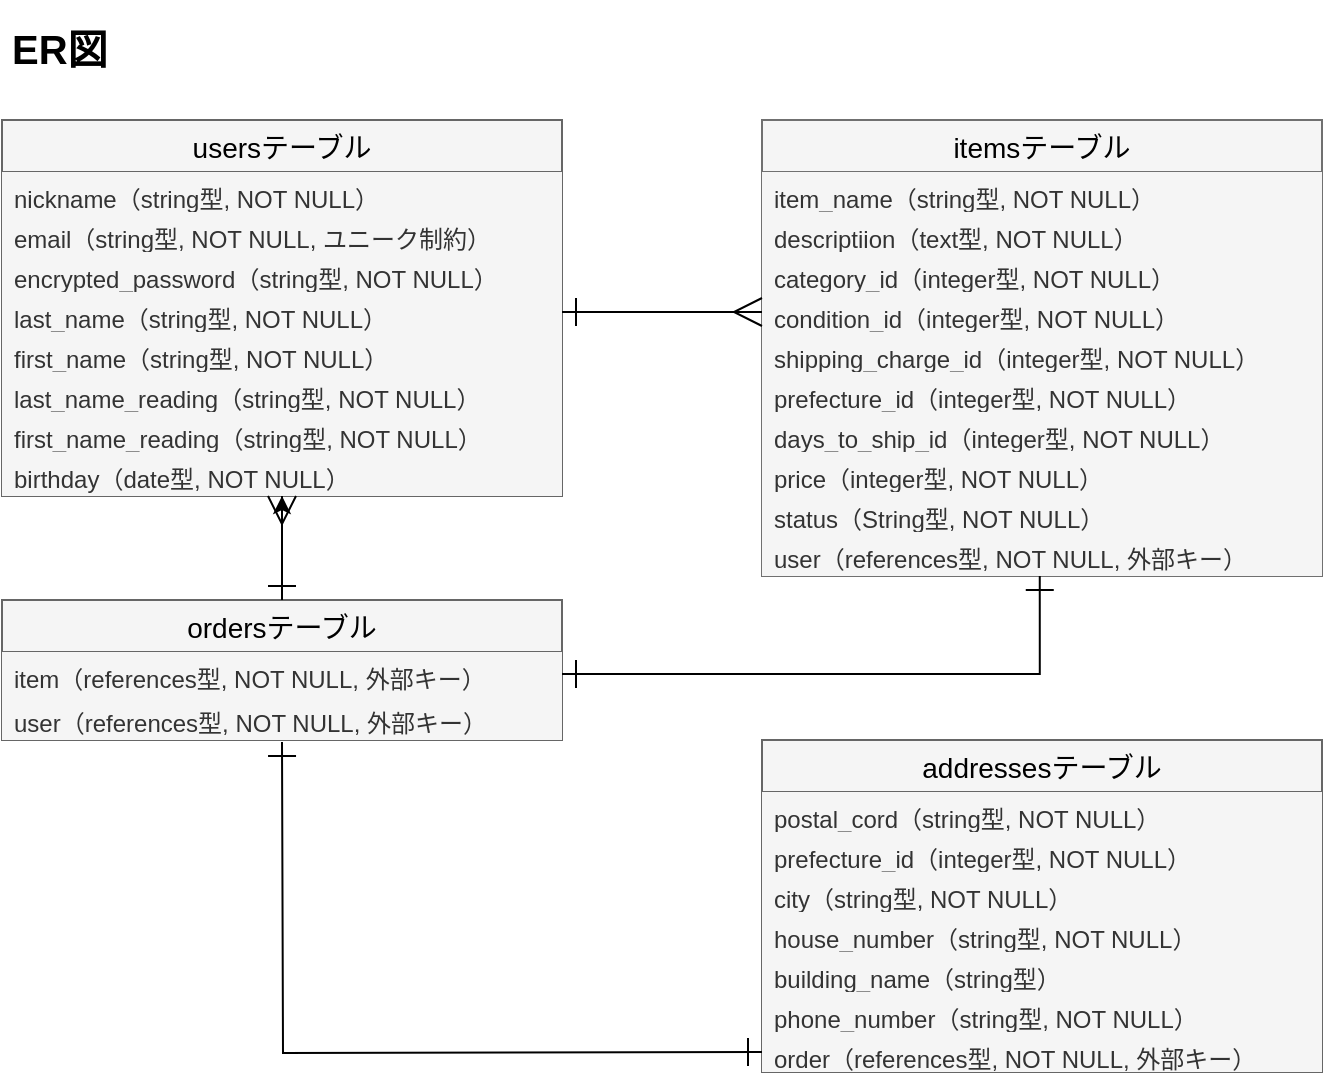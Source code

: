 <mxfile>
    <diagram id="tH3QtPESITv4nf-r_HtU" name="ページ1">
        <mxGraphModel dx="669" dy="546" grid="0" gridSize="10" guides="1" tooltips="1" connect="1" arrows="1" fold="1" page="1" pageScale="1" pageWidth="827" pageHeight="1169" background="#FFFFFF" math="0" shadow="0">
            <root>
                <mxCell id="0"/>
                <mxCell id="1" parent="0"/>
                <mxCell id="2" value="itemsテーブル" style="swimlane;fontStyle=0;childLayout=stackLayout;horizontal=1;startSize=26;horizontalStack=0;resizeParent=1;resizeParentMax=0;resizeLast=0;collapsible=1;marginBottom=0;align=center;fontSize=14;fillColor=#f5f5f5;strokeColor=#707070;fontColor=#000000;" parent="1" vertex="1">
                    <mxGeometry x="480" y="120" width="280" height="228" as="geometry">
                        <mxRectangle x="100" y="230" width="70" height="26" as="alternateBounds"/>
                    </mxGeometry>
                </mxCell>
                <mxCell id="3" value="item_name（string型, NOT NULL）" style="text;fillColor=#f5f5f5;spacingLeft=4;spacingRight=4;overflow=hidden;rotatable=0;points=[[0,0.5],[1,0.5]];portConstraint=eastwest;fontSize=12;fontColor=#333333;" parent="2" vertex="1">
                    <mxGeometry y="26" width="280" height="20" as="geometry"/>
                </mxCell>
                <mxCell id="4" value="descriptiion（text型, NOT NULL）" style="text;fillColor=#f5f5f5;spacingLeft=4;spacingRight=4;overflow=hidden;rotatable=0;points=[[0,0.5],[1,0.5]];portConstraint=eastwest;fontSize=12;fontColor=#333333;" parent="2" vertex="1">
                    <mxGeometry y="46" width="280" height="20" as="geometry"/>
                </mxCell>
                <mxCell id="5" value="category_id（integer型, NOT NULL）" style="text;spacingLeft=4;spacingRight=4;overflow=hidden;rotatable=0;points=[[0,0.5],[1,0.5]];portConstraint=eastwest;fontSize=12;fillColor=#f5f5f5;fontColor=#333333;" parent="2" vertex="1">
                    <mxGeometry y="66" width="280" height="20" as="geometry"/>
                </mxCell>
                <mxCell id="18" value="condition_id（integer型, NOT NULL）" style="text;spacingLeft=4;spacingRight=4;overflow=hidden;rotatable=0;points=[[0,0.5],[1,0.5]];portConstraint=eastwest;fontSize=12;fillColor=#f5f5f5;fontColor=#333333;" parent="2" vertex="1">
                    <mxGeometry y="86" width="280" height="20" as="geometry"/>
                </mxCell>
                <mxCell id="19" value="shipping_charge_id（integer型, NOT NULL）" style="text;fillColor=#f5f5f5;spacingLeft=4;spacingRight=4;overflow=hidden;rotatable=0;points=[[0,0.5],[1,0.5]];portConstraint=eastwest;fontSize=12;fontColor=#333333;" parent="2" vertex="1">
                    <mxGeometry y="106" width="280" height="20" as="geometry"/>
                </mxCell>
                <mxCell id="20" value="prefecture_id（integer型, NOT NULL）" style="text;fillColor=#f5f5f5;spacingLeft=4;spacingRight=4;overflow=hidden;rotatable=0;points=[[0,0.5],[1,0.5]];portConstraint=eastwest;fontSize=12;fontColor=#333333;" parent="2" vertex="1">
                    <mxGeometry y="126" width="280" height="20" as="geometry"/>
                </mxCell>
                <mxCell id="21" value="days_to_ship_id（integer型, NOT NULL）" style="text;fillColor=#f5f5f5;spacingLeft=4;spacingRight=4;overflow=hidden;rotatable=0;points=[[0,0.5],[1,0.5]];portConstraint=eastwest;fontSize=12;fontColor=#333333;" parent="2" vertex="1">
                    <mxGeometry y="146" width="280" height="20" as="geometry"/>
                </mxCell>
                <mxCell id="22" value="price（integer型, NOT NULL）" style="text;fillColor=#f5f5f5;spacingLeft=4;spacingRight=4;overflow=hidden;rotatable=0;points=[[0,0.5],[1,0.5]];portConstraint=eastwest;fontSize=12;fontColor=#333333;" parent="2" vertex="1">
                    <mxGeometry y="166" width="280" height="20" as="geometry"/>
                </mxCell>
                <mxCell id="33" value="status（String型, NOT NULL）" style="text;fillColor=#f5f5f5;spacingLeft=4;spacingRight=4;overflow=hidden;rotatable=0;points=[[0,0.5],[1,0.5]];portConstraint=eastwest;fontSize=12;fontColor=#333333;" parent="2" vertex="1">
                    <mxGeometry y="186" width="280" height="20" as="geometry"/>
                </mxCell>
                <mxCell id="32" value="user（references型, NOT NULL, 外部キー）" style="text;fillColor=#f5f5f5;spacingLeft=4;spacingRight=4;overflow=hidden;rotatable=0;points=[[0,0.5],[1,0.5]];portConstraint=eastwest;fontSize=12;fontColor=#333333;" parent="2" vertex="1">
                    <mxGeometry y="206" width="280" height="22" as="geometry"/>
                </mxCell>
                <mxCell id="23" value="usersテーブル" style="swimlane;fontStyle=0;childLayout=stackLayout;horizontal=1;startSize=26;horizontalStack=0;resizeParent=1;resizeParentMax=0;resizeLast=0;collapsible=1;marginBottom=0;align=center;fontSize=14;fillColor=#f5f5f5;strokeColor=#666666;fontColor=#000000;" parent="1" vertex="1">
                    <mxGeometry x="100" y="120" width="280" height="188" as="geometry">
                        <mxRectangle x="100" y="230" width="70" height="26" as="alternateBounds"/>
                    </mxGeometry>
                </mxCell>
                <mxCell id="24" value="nickname（string型, NOT NULL）" style="text;fillColor=#f5f5f5;spacingLeft=4;spacingRight=4;overflow=hidden;rotatable=0;points=[[0,0.5],[1,0.5]];portConstraint=eastwest;fontSize=12;fontColor=#333333;" parent="23" vertex="1">
                    <mxGeometry y="26" width="280" height="20" as="geometry"/>
                </mxCell>
                <mxCell id="25" value="email（string型, NOT NULL, ユニーク制約）" style="text;fillColor=#f5f5f5;spacingLeft=4;spacingRight=4;overflow=hidden;rotatable=0;points=[[0,0.5],[1,0.5]];portConstraint=eastwest;fontSize=12;fontColor=#333333;" parent="23" vertex="1">
                    <mxGeometry y="46" width="280" height="20" as="geometry"/>
                </mxCell>
                <mxCell id="26" value="encrypted_password（string型, NOT NULL）" style="text;fillColor=#f5f5f5;spacingLeft=4;spacingRight=4;overflow=hidden;rotatable=0;points=[[0,0.5],[1,0.5]];portConstraint=eastwest;fontSize=12;fontColor=#333333;" parent="23" vertex="1">
                    <mxGeometry y="66" width="280" height="20" as="geometry"/>
                </mxCell>
                <mxCell id="27" value="last_name（string型, NOT NULL）" style="text;fillColor=#f5f5f5;spacingLeft=4;spacingRight=4;overflow=hidden;rotatable=0;points=[[0,0.5],[1,0.5]];portConstraint=eastwest;fontSize=12;fontColor=#333333;" parent="23" vertex="1">
                    <mxGeometry y="86" width="280" height="20" as="geometry"/>
                </mxCell>
                <mxCell id="28" value="first_name（string型, NOT NULL）" style="text;fillColor=#f5f5f5;spacingLeft=4;spacingRight=4;overflow=hidden;rotatable=0;points=[[0,0.5],[1,0.5]];portConstraint=eastwest;fontSize=12;fontColor=#333333;" parent="23" vertex="1">
                    <mxGeometry y="106" width="280" height="20" as="geometry"/>
                </mxCell>
                <mxCell id="29" value="last_name_reading（string型, NOT NULL）" style="text;fillColor=#f5f5f5;spacingLeft=4;spacingRight=4;overflow=hidden;rotatable=0;points=[[0,0.5],[1,0.5]];portConstraint=eastwest;fontSize=12;fontColor=#333333;" parent="23" vertex="1">
                    <mxGeometry y="126" width="280" height="20" as="geometry"/>
                </mxCell>
                <mxCell id="30" value="first_name_reading（string型, NOT NULL）" style="text;fillColor=#f5f5f5;spacingLeft=4;spacingRight=4;overflow=hidden;rotatable=0;points=[[0,0.5],[1,0.5]];portConstraint=eastwest;fontSize=12;fontColor=#333333;" parent="23" vertex="1">
                    <mxGeometry y="146" width="280" height="20" as="geometry"/>
                </mxCell>
                <mxCell id="31" value="birthday（date型, NOT NULL）" style="text;fillColor=#f5f5f5;spacingLeft=4;spacingRight=4;overflow=hidden;rotatable=0;points=[[0,0.5],[1,0.5]];portConstraint=eastwest;fontSize=12;fontColor=#333333;" parent="23" vertex="1">
                    <mxGeometry y="166" width="280" height="22" as="geometry"/>
                </mxCell>
                <mxCell id="75" value="" style="edgeStyle=none;html=1;" parent="1" source="34" target="31" edge="1">
                    <mxGeometry relative="1" as="geometry"/>
                </mxCell>
                <mxCell id="34" value="ordersテーブル" style="swimlane;fontStyle=0;childLayout=stackLayout;horizontal=1;startSize=26;horizontalStack=0;resizeParent=1;resizeParentMax=0;resizeLast=0;collapsible=1;marginBottom=0;align=center;fontSize=14;fillColor=#f5f5f5;strokeColor=#666666;fontColor=#000000;" parent="1" vertex="1">
                    <mxGeometry x="100" y="360" width="280" height="70" as="geometry">
                        <mxRectangle x="100" y="230" width="70" height="26" as="alternateBounds"/>
                    </mxGeometry>
                </mxCell>
                <mxCell id="44" value="item（references型, NOT NULL, 外部キー）" style="text;spacingLeft=4;spacingRight=4;overflow=hidden;rotatable=0;points=[[0,0.5],[1,0.5]];portConstraint=eastwest;fontSize=12;fillColor=#f5f5f5;fontColor=#333333;" parent="34" vertex="1">
                    <mxGeometry y="26" width="280" height="22" as="geometry"/>
                </mxCell>
                <mxCell id="35" value="user（references型, NOT NULL, 外部キー）" style="text;fillColor=#f5f5f5;spacingLeft=4;spacingRight=4;overflow=hidden;rotatable=0;points=[[0,0.5],[1,0.5]];portConstraint=eastwest;fontSize=12;fontColor=#333333;" parent="34" vertex="1">
                    <mxGeometry y="48" width="280" height="22" as="geometry"/>
                </mxCell>
                <mxCell id="48" value="addressesテーブル" style="swimlane;fontStyle=0;childLayout=stackLayout;horizontal=1;startSize=26;horizontalStack=0;resizeParent=1;resizeParentMax=0;resizeLast=0;collapsible=1;marginBottom=0;align=center;fontSize=14;fillColor=#f5f5f5;strokeColor=#666666;fontColor=#000000;" parent="1" vertex="1">
                    <mxGeometry x="480" y="430" width="280" height="166" as="geometry">
                        <mxRectangle x="100" y="230" width="70" height="26" as="alternateBounds"/>
                    </mxGeometry>
                </mxCell>
                <mxCell id="49" value="postal_cord（string型, NOT NULL）" style="text;fillColor=#f5f5f5;spacingLeft=4;spacingRight=4;overflow=hidden;rotatable=0;points=[[0,0.5],[1,0.5]];portConstraint=eastwest;fontSize=12;fontColor=#333333;" parent="48" vertex="1">
                    <mxGeometry y="26" width="280" height="20" as="geometry"/>
                </mxCell>
                <mxCell id="50" value="prefecture_id（integer型, NOT NULL）" style="text;fillColor=#f5f5f5;spacingLeft=4;spacingRight=4;overflow=hidden;rotatable=0;points=[[0,0.5],[1,0.5]];portConstraint=eastwest;fontSize=12;fontColor=#333333;" parent="48" vertex="1">
                    <mxGeometry y="46" width="280" height="20" as="geometry"/>
                </mxCell>
                <mxCell id="51" value="city（string型, NOT NULL）" style="text;fillColor=#f5f5f5;spacingLeft=4;spacingRight=4;overflow=hidden;rotatable=0;points=[[0,0.5],[1,0.5]];portConstraint=eastwest;fontSize=12;fontColor=#333333;" parent="48" vertex="1">
                    <mxGeometry y="66" width="280" height="20" as="geometry"/>
                </mxCell>
                <mxCell id="52" value="house_number（string型, NOT NULL）" style="text;fillColor=#f5f5f5;spacingLeft=4;spacingRight=4;overflow=hidden;rotatable=0;points=[[0,0.5],[1,0.5]];portConstraint=eastwest;fontSize=12;fontColor=#333333;" parent="48" vertex="1">
                    <mxGeometry y="86" width="280" height="20" as="geometry"/>
                </mxCell>
                <mxCell id="74" value="building_name（string型）" style="text;fillColor=#f5f5f5;spacingLeft=4;spacingRight=4;overflow=hidden;rotatable=0;points=[[0,0.5],[1,0.5]];portConstraint=eastwest;fontSize=12;fontColor=#333333;" parent="48" vertex="1">
                    <mxGeometry y="106" width="280" height="20" as="geometry"/>
                </mxCell>
                <mxCell id="53" value="phone_number（string型, NOT NULL）" style="text;fillColor=#f5f5f5;spacingLeft=4;spacingRight=4;overflow=hidden;rotatable=0;points=[[0,0.5],[1,0.5]];portConstraint=eastwest;fontSize=12;fontColor=#333333;" parent="48" vertex="1">
                    <mxGeometry y="126" width="280" height="20" as="geometry"/>
                </mxCell>
                <mxCell id="61" value="order（references型, NOT NULL, 外部キー）" style="text;fillColor=#f5f5f5;spacingLeft=4;spacingRight=4;overflow=hidden;rotatable=0;points=[[0,0.5],[1,0.5]];portConstraint=eastwest;fontSize=12;fontColor=#333333;" parent="48" vertex="1">
                    <mxGeometry y="146" width="280" height="20" as="geometry"/>
                </mxCell>
                <mxCell id="59" value="" style="edgeStyle=orthogonalEdgeStyle;fontSize=12;html=1;endArrow=ERmany;startArrow=ERone;exitX=1;exitY=0.5;exitDx=0;exitDy=0;endFill=0;startFill=0;entryX=0;entryY=0.5;entryDx=0;entryDy=0;strokeWidth=1;endSize=12;startSize=12;rounded=0;labelBorderColor=#000000;strokeColor=#000000;" parent="1" source="27" target="18" edge="1">
                    <mxGeometry width="100" height="100" relative="1" as="geometry">
                        <mxPoint x="320" y="470" as="sourcePoint"/>
                        <mxPoint x="430" y="206" as="targetPoint"/>
                    </mxGeometry>
                </mxCell>
                <mxCell id="70" value="" style="fontSize=12;html=1;endArrow=ERone;endFill=0;startSize=12;endSize=12;strokeWidth=1;startArrow=ERone;startFill=0;labelBorderColor=#000000;strokeColor=#000000;edgeStyle=orthogonalEdgeStyle;rounded=0;" parent="1" edge="1">
                    <mxGeometry width="100" height="100" relative="1" as="geometry">
                        <mxPoint x="480" y="586" as="sourcePoint"/>
                        <mxPoint x="240" y="431" as="targetPoint"/>
                    </mxGeometry>
                </mxCell>
                <mxCell id="71" value="" style="fontSize=12;html=1;endArrow=ERone;endFill=0;startSize=12;endSize=12;strokeWidth=1;rounded=0;startArrow=ERone;startFill=0;entryX=0.496;entryY=1;entryDx=0;entryDy=0;entryPerimeter=0;exitX=1;exitY=0.5;exitDx=0;exitDy=0;labelBackgroundColor=#000000;strokeColor=#000000;edgeStyle=orthogonalEdgeStyle;" parent="1" source="44" target="32" edge="1">
                    <mxGeometry width="100" height="100" relative="1" as="geometry">
                        <mxPoint x="340" y="510" as="sourcePoint"/>
                        <mxPoint x="440" y="410" as="targetPoint"/>
                    </mxGeometry>
                </mxCell>
                <mxCell id="73" value="&lt;h1 style=&quot;font-size: 20px&quot;&gt;ER図&lt;/h1&gt;" style="text;html=1;strokeColor=none;fillColor=none;spacing=5;spacingTop=-20;whiteSpace=wrap;overflow=hidden;rounded=0;fontColor=#000000;" parent="1" vertex="1">
                    <mxGeometry x="100" y="70" width="220" height="40" as="geometry"/>
                </mxCell>
                <mxCell id="76" value="" style="fontSize=12;html=1;endArrow=ERmany;rounded=0;entryX=0.5;entryY=1;entryDx=0;entryDy=0;endFill=0;startArrow=ERone;startFill=0;strokeColor=#000000;strokeWidth=1;endSize=12;startSize=12;" parent="1" source="34" target="23" edge="1">
                    <mxGeometry width="100" height="100" relative="1" as="geometry">
                        <mxPoint x="250" y="420" as="sourcePoint"/>
                        <mxPoint x="350" y="320" as="targetPoint"/>
                    </mxGeometry>
                </mxCell>
            </root>
        </mxGraphModel>
    </diagram>
</mxfile>